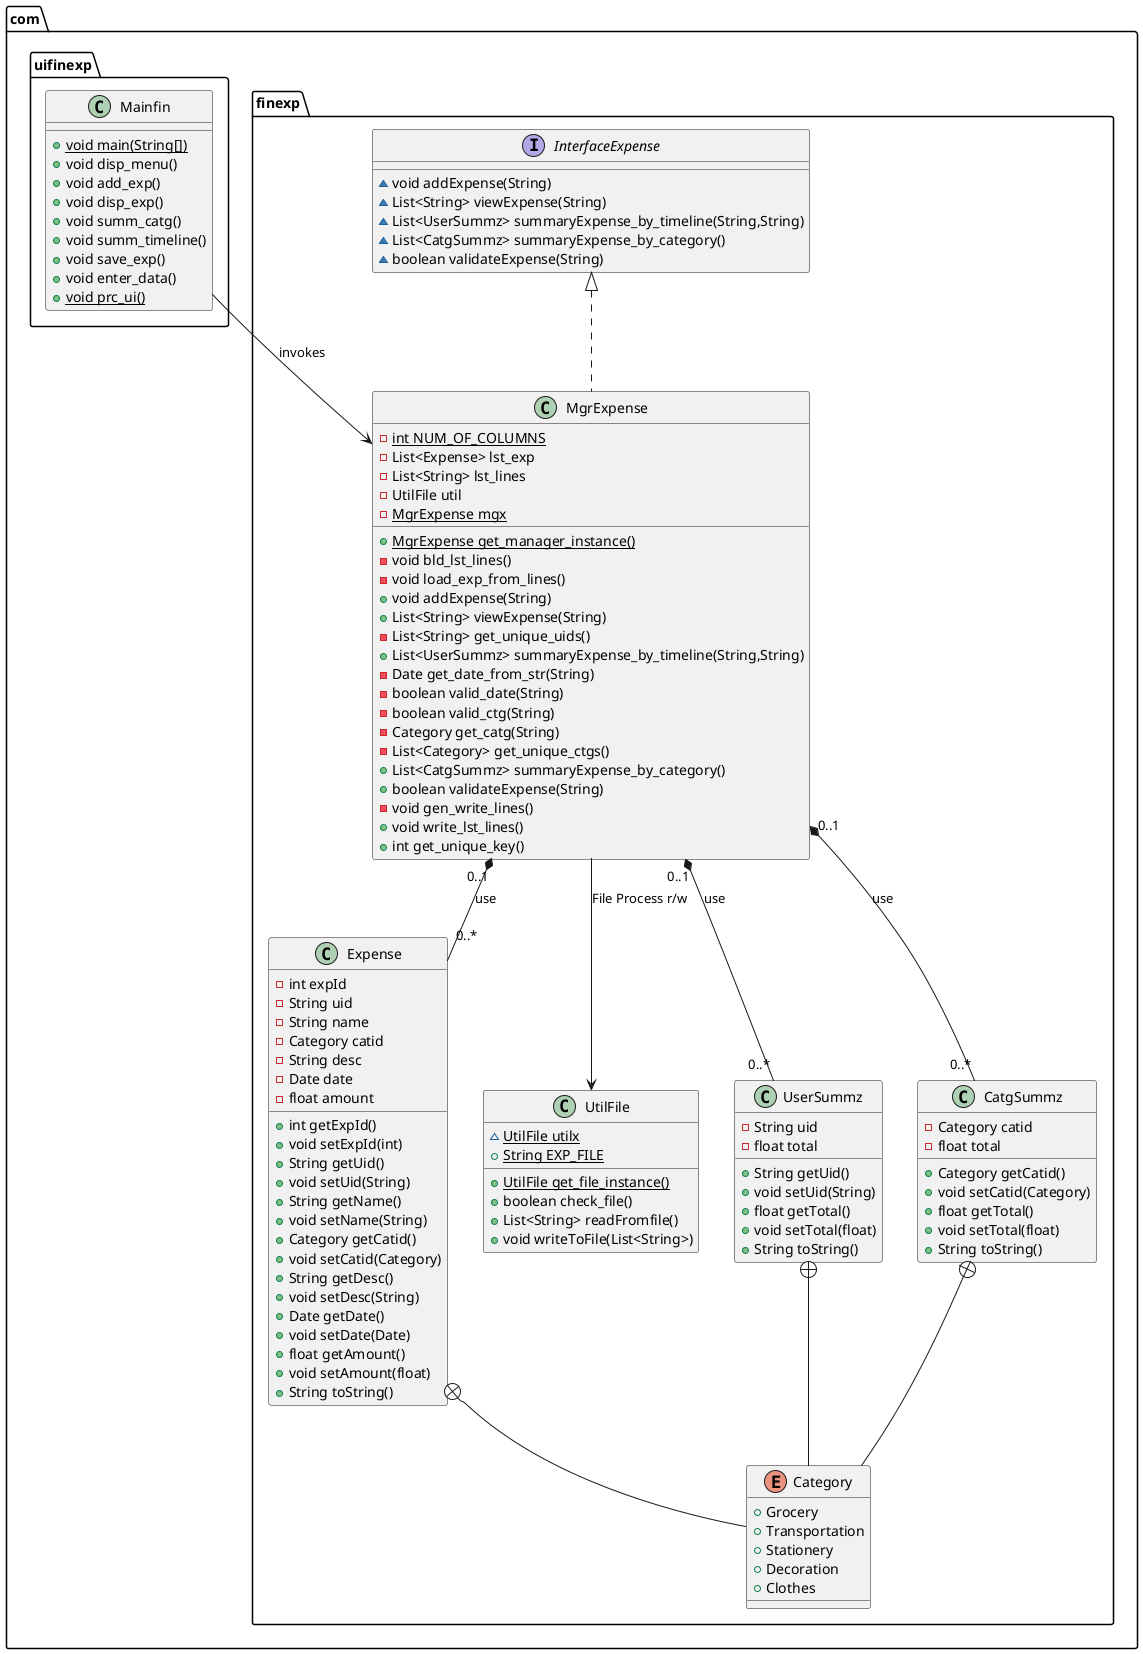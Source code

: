 @startuml
'https://plantuml.com/class-diagram

package com.finexp{
    InterfaceExpense <|.. MgrExpense
    MgrExpense "0..1" *-- "0..*" Expense : use
    Expense +-- Category
    MgrExpense --> UtilFile : "File Process r/w"

    MgrExpense "0..1" *-- "0..*" UserSummz : use
    MgrExpense "0..1" *-- "0..*" CatgSummz : use
    CatgSummz +-- Category
    UserSummz +-- Category

class UtilFile {
~ {static} UtilFile utilx
+ {static} String EXP_FILE
+ {static} UtilFile get_file_instance()
+ boolean check_file()
+ List<String> readFromfile()
+ void writeToFile(List<String>)
}
class CatgSummz {
- Category catid
- float total
+ Category getCatid()
+ void setCatid(Category)
+ float getTotal()
+ void setTotal(float)
+ String toString()
}
class UserSummz {
- String uid
- float total
+ String getUid()
+ void setUid(String)
+ float getTotal()
+ void setTotal(float)
+ String toString()
}
class Expense {
- int expId
- String uid
- String name
- Category catid
- String desc
- Date date
- float amount
+ int getExpId()
+ void setExpId(int)
+ String getUid()
+ void setUid(String)
+ String getName()
+ void setName(String)
+ Category getCatid()
+ void setCatid(Category)
+ String getDesc()
+ void setDesc(String)
+ Date getDate()
+ void setDate(Date)
+ float getAmount()
+ void setAmount(float)
+ String toString()
}
class MgrExpense {
- {static} int NUM_OF_COLUMNS
- List<Expense> lst_exp
- List<String> lst_lines
- UtilFile util
- {static} MgrExpense mgx
+ {static} MgrExpense get_manager_instance()
- void bld_lst_lines()
- void load_exp_from_lines()
+ void addExpense(String)
+ List<String> viewExpense(String)
- List<String> get_unique_uids()
+ List<UserSummz> summaryExpense_by_timeline(String,String)
- Date get_date_from_str(String)
- boolean valid_date(String)
- boolean valid_ctg(String)
- Category get_catg(String)
- List<Category> get_unique_ctgs()
+ List<CatgSummz> summaryExpense_by_category()
+ boolean validateExpense(String)
- void gen_write_lines()
+ void write_lst_lines()
+ int get_unique_key()
}
interface InterfaceExpense {
~ void addExpense(String)
~ List<String> viewExpense(String)
~ List<UserSummz> summaryExpense_by_timeline(String,String)
~ List<CatgSummz> summaryExpense_by_category()
~ boolean validateExpense(String)
}
enum Category {
+  Grocery
+  Transportation
+  Stationery
+  Decoration
+  Clothes
}

}
package com.uifinexp{
    Mainfin --> MgrExpense : invokes

class Mainfin {
+ {static} void main(String[])
+ void disp_menu()
+ void add_exp()
+ void disp_exp()
+ void summ_catg()
+ void summ_timeline()
+ void save_exp()
+ void enter_data()
+ {static} void prc_ui()
}
}
@enduml